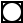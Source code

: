 <?xml version="1.0" encoding="UTF-8"?>
<dia:diagram xmlns:dia="http://www.lysator.liu.se/~alla/dia/">
  <dia:layer name="Fluxo MERGE Daily" visible="true" active="true">
    
    <!-- Início -->
    <dia:object type="Standard - Ellipse" version="0" id="O0">
      <dia:attribute name="obj_pos">
        <dia:point val="2,2"/>
      </dia:attribute>
      <dia:attribute name="obj_bb">
        <dia:rectangle val="1.5,1.5;2.5,2.5"/>
      </dia:attribute>
      <dia:attribute name="text">
        <dia:composite type="text">
          <dia:attribute name="string">
            <dia:string>#Início#</dia:string>
          </dia:attribute>
        </dia:composite>
      </dia:attribute>
    </dia:object>

    <!-- Download -->
    <dia:object type="Standard - Box" version="0" id="O1">
      <dia:attribute name="obj_pos">
        <dia:point val="2,4"/>
      </dia:attribute>
      <dia:attribute name="obj_bb">
        <dia:rectangle val="1,3.5;3,4.5"/>
      </dia:attribute>
      <dia:attribute name="text">
        <dia:composite type="text">
          <dia:attribute name="string">
            <dia:string>#Download Dados MERGE#</dia:string>
          </dia:attribute>
        </dia:composite>
      </dia:attribute>
    </dia:object>

    <!-- Processamento -->
    <dia:object type="Standard - Box" version="0" id="O2">
      <dia:attribute name="obj_pos">
        <dia:point val="2,6"/>
      </dia:attribute>
      <dia:attribute name="obj_bb">
        <dia:rectangle val="1,5.5;3,6.5"/>
      </dia:attribute>
      <dia:attribute name="text">
        <dia:composite type="text">
          <dia:attribute name="string">
            <dia:string>#Processamento GeoTIFF#</dia:string>
          </dia:attribute>
        </dia:composite>
      </dia:attribute>
    </dia:object>

    <!-- Publicação -->
    <dia:object type="Standard - Box" version="0" id="O3">
      <dia:attribute name="obj_pos">
        <dia:point val="2,8"/>
      </dia:attribute>
      <dia:attribute name="obj_bb">
        <dia:rectangle val="1,7.5;3,8.5"/>
      </dia:attribute>
      <dia:attribute name="text">
        <dia:composite type="text">
          <dia:attribute name="string">
            <dia:string>#Publicação no GeoServer#</dia:string>
          </dia:attribute>
        </dia:composite>
      </dia:attribute>
    </dia:object>

    <!-- Fim -->
    <dia:object type="Standard - Ellipse" version="0" id="O4">
      <dia:attribute name="obj_pos">
        <dia:point val="2,10"/>
      </dia:attribute>
      <dia:attribute name="obj_bb">
        <dia:rectangle val="1.5,9.5;2.5,10.5"/>
      </dia:attribute>
      <dia:attribute name="text">
        <dia:composite type="text">
          <dia:attribute name="string">
            <dia:string>#Fim#</dia:string>
          </dia:attribute>
        </dia:composite>
      </dia:attribute>
    </dia:object>

    <!-- Conexões -->
    <dia:object type="Standard - Line" version="0" id="L0">
      <dia:attribute name="connections">
        <dia:connection handle="0" to="O0" connection="5"/>
        <dia:connection handle="1" to="O1" connection="1"/>
      </dia:attribute>
    </dia:object>

    <dia:object type="Standard - Line" version="0" id="L1">
      <dia:attribute name="connections">
        <dia:connection handle="0" to="O1" connection="5"/>
        <dia:connection handle="1" to="O2" connection="1"/>
      </dia:attribute>
    </dia:object>

    <dia:object type="Standard - Line" version="0" id="L2">
      <dia:attribute name="connections">
        <dia:connection handle="0" to="O2" connection="5"/>
        <dia:connection handle="1" to="O3" connection="1"/>
      </dia:attribute>
    </dia:object>

    <dia:object type="Standard - Line" version="0" id="L3">
      <dia:attribute name="connections">
        <dia:connection handle="0" to="O3" connection="5"/>
        <dia:connection handle="1" to="O4" connection="1"/>
      </dia:attribute>
    </dia:object>

  </dia:layer>
  <dia:attribute name="background">
    <dia:color val="#ffffff"/>
  </dia:attribute>
  <dia:attribute name="paper">
    <dia:composite type="paper">
      <dia:attribute name="name">
        <dia:string>Letter</dia:string>
      </dia:attribute>
      <dia:attribute name="tmargin">
        <dia:real val="2.54"/>
      </dia:attribute>
      <dia:attribute name="bmargin">
        <dia:real val="2.54"/>
      </dia:attribute>
      <dia:attribute name="lmargin">
        <dia:real val="2.54"/>
      </dia:attribute>
      <dia:attribute name="rmargin">
        <dia:real val="2.54"/>
      </dia:attribute>
    </dia:composite>
  </dia:attribute>
</dia:diagram>

